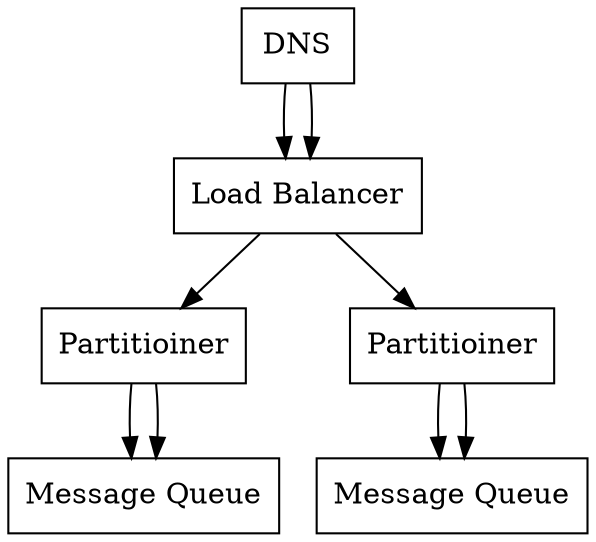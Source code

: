 
digraph graphname {
    DNS [label="DNS", shape=box]
    LOAD_BALANCER [label="Load Balancer", shape=box]
    FIRST_PARTITION [label="Partitioiner", shape=box]
    SLOW_PARTITION [label="Partitioiner", shape=box]
    FIRST_MSQ [label="Message Queue", shape=box]
    SLOW_MSQ [label="Message Queue", shape=box]

    DNS->LOAD_BALANCER->FIRST_PARTITION->FIRST_MSQ
    FIRST_PARTITION->FIRST_MSQ
    DNS->LOAD_BALANCER->SLOW_PARTITION->SLOW_MSQ
    SLOW_PARTITION->SLOW_MSQ
}

